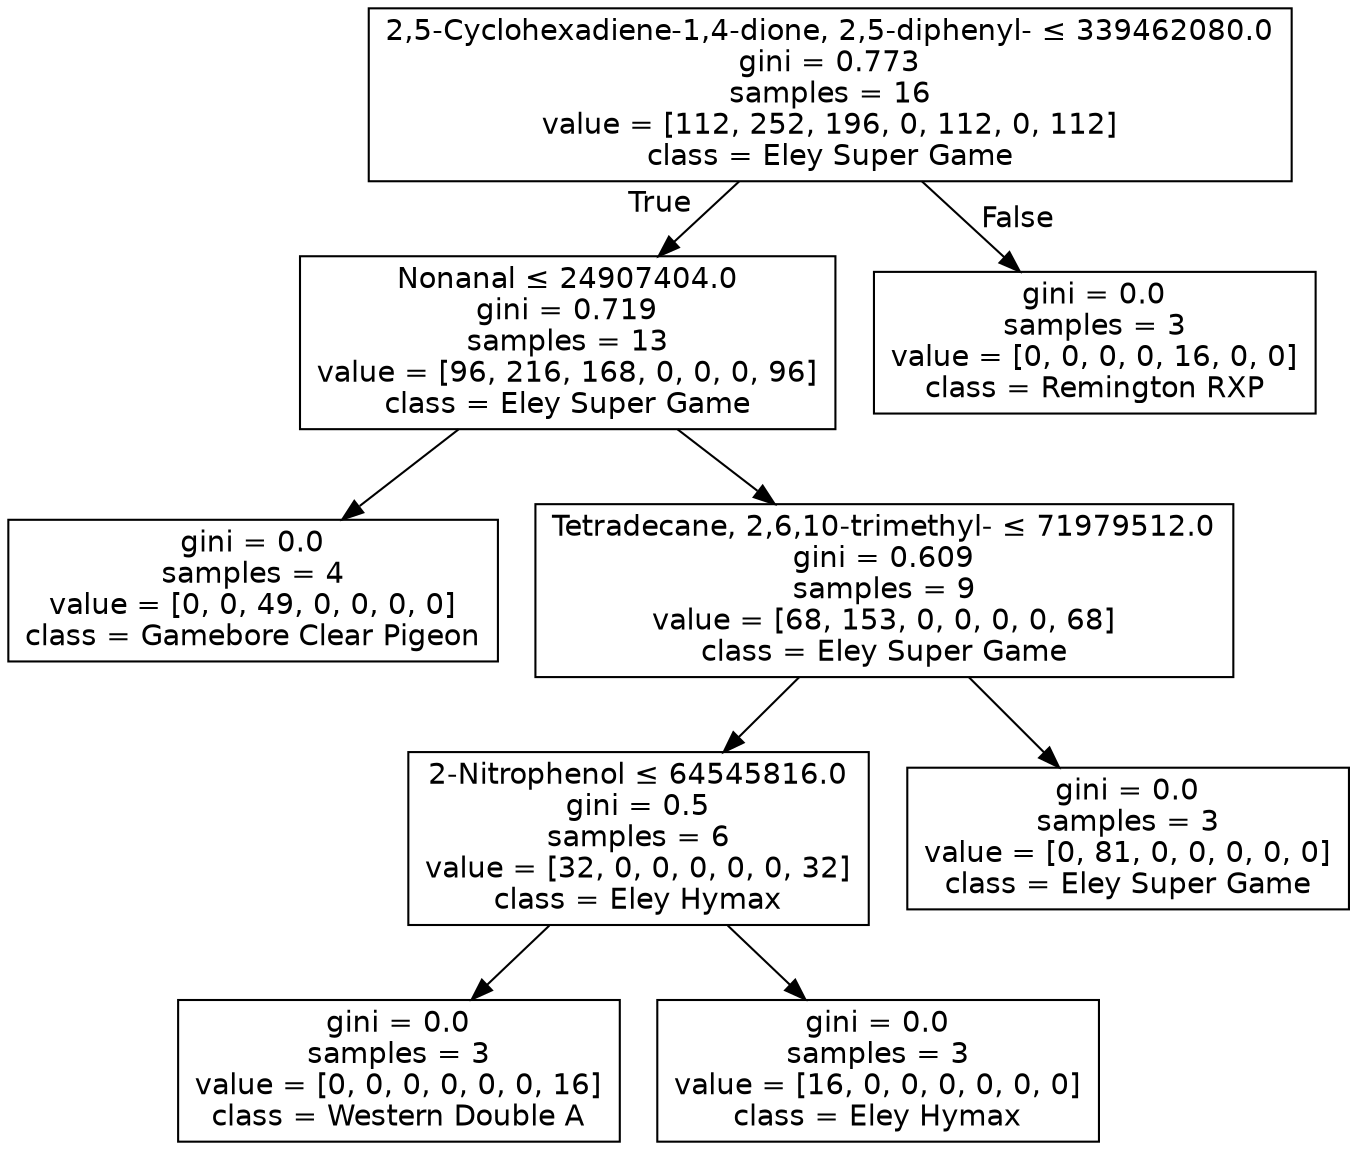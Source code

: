 digraph Tree {
node [shape=box, fontname="helvetica"] ;
edge [fontname="helvetica"] ;
0 [label=<2,5-Cyclohexadiene-1,4-dione, 2,5-diphenyl- &le; 339462080.0<br/>gini = 0.773<br/>samples = 16<br/>value = [112, 252, 196, 0, 112, 0, 112]<br/>class = Eley Super Game>] ;
1 [label=<Nonanal &le; 24907404.0<br/>gini = 0.719<br/>samples = 13<br/>value = [96, 216, 168, 0, 0, 0, 96]<br/>class = Eley Super Game>] ;
0 -> 1 [labeldistance=2.5, labelangle=45, headlabel="True"] ;
2 [label=<gini = 0.0<br/>samples = 4<br/>value = [0, 0, 49, 0, 0, 0, 0]<br/>class = Gamebore Clear Pigeon>] ;
1 -> 2 ;
3 [label=<Tetradecane, 2,6,10-trimethyl- &le; 71979512.0<br/>gini = 0.609<br/>samples = 9<br/>value = [68, 153, 0, 0, 0, 0, 68]<br/>class = Eley Super Game>] ;
1 -> 3 ;
4 [label=<2-Nitrophenol &le; 64545816.0<br/>gini = 0.5<br/>samples = 6<br/>value = [32, 0, 0, 0, 0, 0, 32]<br/>class = Eley Hymax>] ;
3 -> 4 ;
5 [label=<gini = 0.0<br/>samples = 3<br/>value = [0, 0, 0, 0, 0, 0, 16]<br/>class = Western Double A>] ;
4 -> 5 ;
6 [label=<gini = 0.0<br/>samples = 3<br/>value = [16, 0, 0, 0, 0, 0, 0]<br/>class = Eley Hymax>] ;
4 -> 6 ;
7 [label=<gini = 0.0<br/>samples = 3<br/>value = [0, 81, 0, 0, 0, 0, 0]<br/>class = Eley Super Game>] ;
3 -> 7 ;
8 [label=<gini = 0.0<br/>samples = 3<br/>value = [0, 0, 0, 0, 16, 0, 0]<br/>class = Remington RXP>] ;
0 -> 8 [labeldistance=2.5, labelangle=-45, headlabel="False"] ;
}
